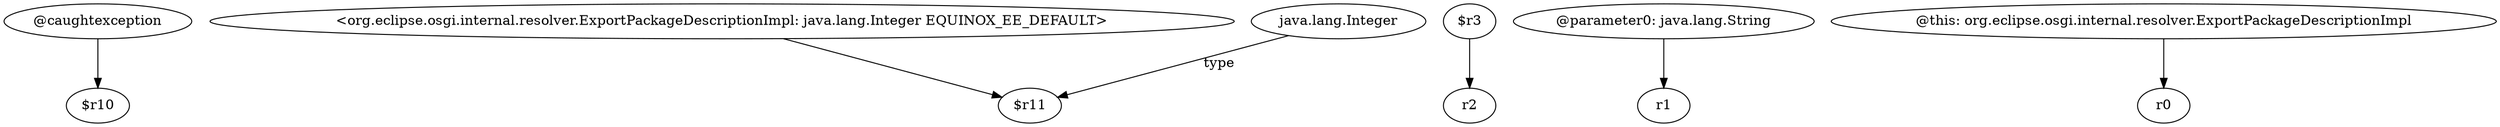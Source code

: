 digraph g {
0[label="@caughtexception"]
1[label="$r10"]
0->1[label=""]
2[label="<org.eclipse.osgi.internal.resolver.ExportPackageDescriptionImpl: java.lang.Integer EQUINOX_EE_DEFAULT>"]
3[label="$r11"]
2->3[label=""]
4[label="$r3"]
5[label="r2"]
4->5[label=""]
6[label="java.lang.Integer"]
6->3[label="type"]
7[label="@parameter0: java.lang.String"]
8[label="r1"]
7->8[label=""]
9[label="@this: org.eclipse.osgi.internal.resolver.ExportPackageDescriptionImpl"]
10[label="r0"]
9->10[label=""]
}
